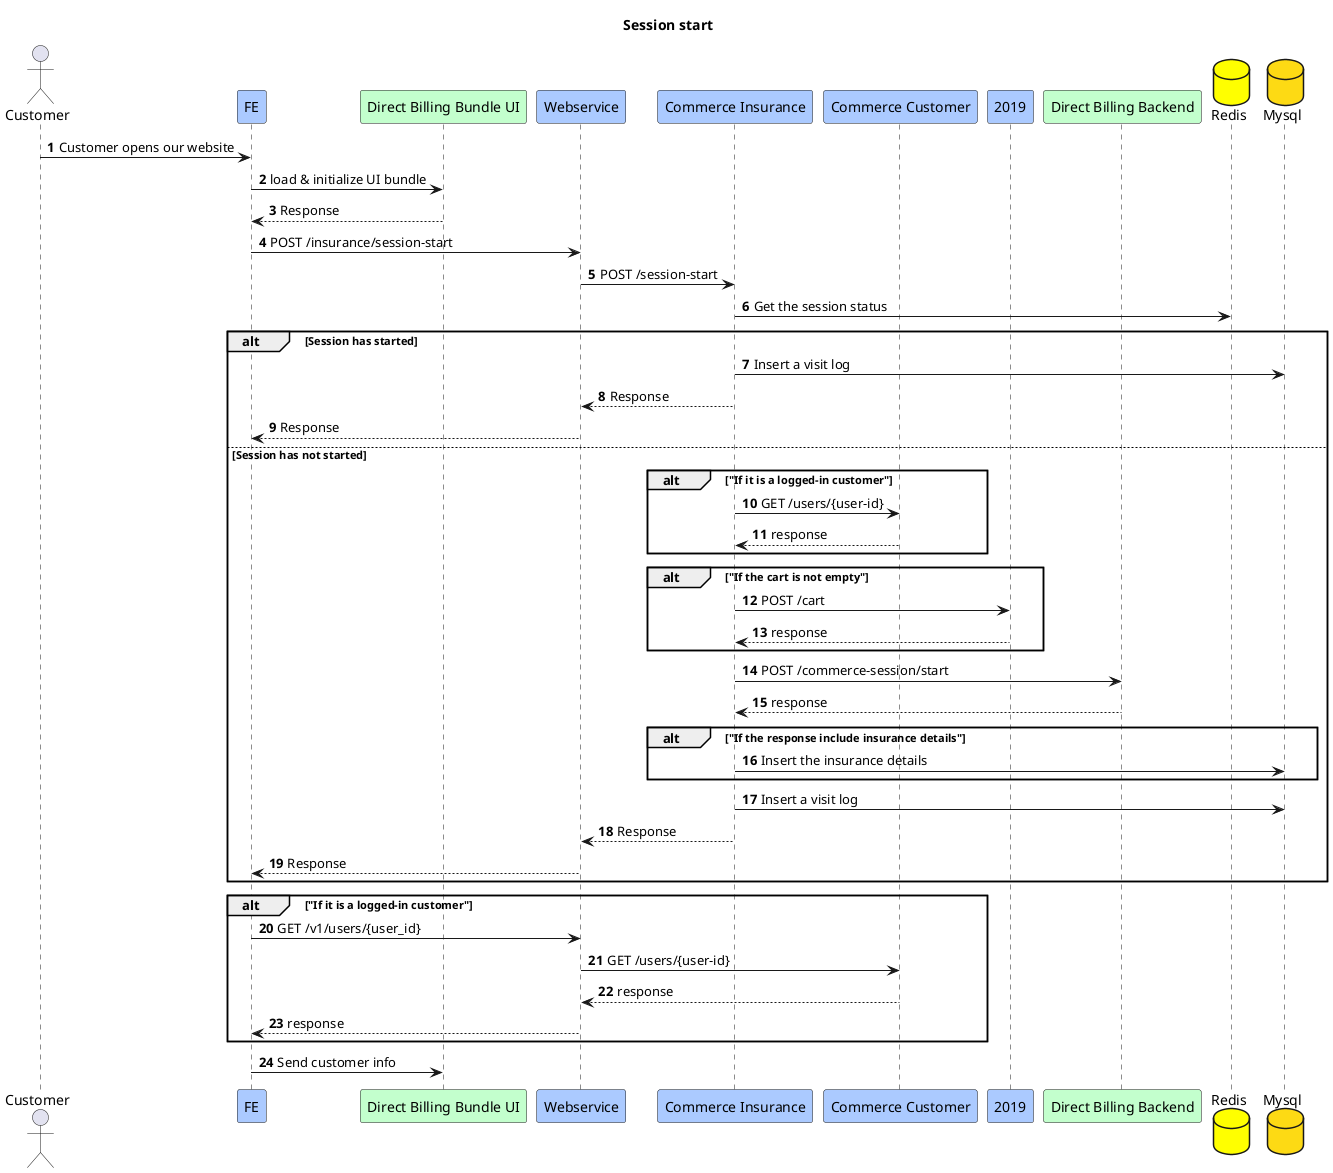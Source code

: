 @startuml
title Session start
actor Customer
participant FE #abcaff
participant "Direct Billing Bundle UI" #c3ffcd
participant "Webservice" #abcaff
participant "Commerce Insurance" #abcaff
participant "Commerce Customer" #abcaff
participant "2019" #abcaff
participant "Direct Billing Backend" #c3ffcd
database "Redis" #yellow
database "Mysql" #fdda14

autonumber
Customer -> FE:Customer opens our website
FE -> "Direct Billing Bundle UI":load & initialize UI bundle
"Direct Billing Bundle UI" --> FE:Response
FE -> "Webservice":POST /insurance/session-start
"Webservice" -> "Commerce Insurance":POST /session-start
"Commerce Insurance" -> "Redis":Get the session status
alt Session has started
    "Commerce Insurance" -> "Mysql":Insert a visit log
    "Commerce Insurance" --> "Webservice":Response
    "Webservice" --> FE:Response
else Session has not started
     alt "If it is a logged-in customer"
        "Commerce Insurance" -> "Commerce Customer":GET /users/{user-id}
        "Commerce Customer" --> "Commerce Insurance":response
     end
     alt "If the cart is not empty"
        "Commerce Insurance" -> 2019:POST /cart
        2019 --> "Commerce Insurance":response
     end
     "Commerce Insurance" -> "Direct Billing Backend":POST /commerce-session/start
     "Direct Billing Backend" --> "Commerce Insurance":response
     alt "If the response include insurance details"
        "Commerce Insurance" -> "Mysql":Insert the insurance details
     end
     "Commerce Insurance" -> "Mysql":Insert a visit log
     "Commerce Insurance" --> "Webservice":Response
     "Webservice" --> FE:Response
end

alt "If it is a logged-in customer"
    FE -> "Webservice":GET /v1/users/{user_id}
    "Webservice" -> "Commerce Customer":GET /users/{user-id}
    "Commerce Customer" --> "Webservice":response
    "Webservice" -->FE:response
end
FE -> "Direct Billing Bundle UI":Send customer info

@enduml

